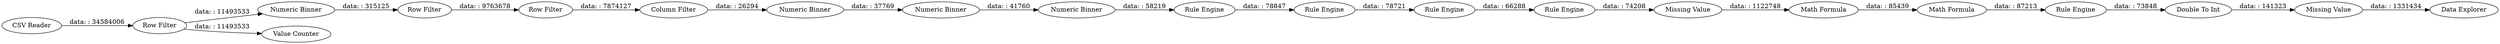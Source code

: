 digraph {
	"8085386895493118383_14" [label="Numeric Binner"]
	"8085386895493118383_22" [label="CSV Reader"]
	"8085386895493118383_26" [label="Double To Int"]
	"8085386895493118383_9" [label="Numeric Binner"]
	"8085386895493118383_16" [label="Missing Value"]
	"8085386895493118383_20" [label="Rule Engine"]
	"8085386895493118383_11" [label="Row Filter"]
	"8085386895493118383_15" [label="Rule Engine"]
	"8085386895493118383_21" [label="Math Formula"]
	"8085386895493118383_13" [label="Row Filter"]
	"8085386895493118383_17" [label="Math Formula"]
	"8085386895493118383_19" [label="Rule Engine"]
	"8085386895493118383_18" [label="Rule Engine"]
	"8085386895493118383_23" [label="Numeric Binner"]
	"8085386895493118383_24" [label="Rule Engine"]
	"8085386895493118383_25" [label="Missing Value"]
	"8085386895493118383_10" [label="Value Counter"]
	"8085386895493118383_8" [label="Row Filter"]
	"8085386895493118383_12" [label="Column Filter"]
	"8085386895493118383_27" [label="Numeric Binner"]
	"8085386895493118383_28" [label="Data Explorer"]
	"8085386895493118383_15" -> "8085386895493118383_18" [label="data: : 78847"]
	"8085386895493118383_25" -> "8085386895493118383_28" [label="data: : 1331434"]
	"8085386895493118383_19" -> "8085386895493118383_20" [label="data: : 66288"]
	"8085386895493118383_18" -> "8085386895493118383_19" [label="data: : 78721"]
	"8085386895493118383_8" -> "8085386895493118383_9" [label="data: : 11493533"]
	"8085386895493118383_9" -> "8085386895493118383_11" [label="data: : 315125"]
	"8085386895493118383_24" -> "8085386895493118383_26" [label="data: : 73848"]
	"8085386895493118383_20" -> "8085386895493118383_16" [label="data: : 74208"]
	"8085386895493118383_26" -> "8085386895493118383_25" [label="data: : 141323"]
	"8085386895493118383_13" -> "8085386895493118383_12" [label="data: : 7874127"]
	"8085386895493118383_17" -> "8085386895493118383_21" [label="data: : 85439"]
	"8085386895493118383_23" -> "8085386895493118383_27" [label="data: : 37769"]
	"8085386895493118383_22" -> "8085386895493118383_8" [label="data: : 34584006"]
	"8085386895493118383_11" -> "8085386895493118383_13" [label="data: : 9763678"]
	"8085386895493118383_21" -> "8085386895493118383_24" [label="data: : 87213"]
	"8085386895493118383_8" -> "8085386895493118383_10" [label="data: : 11493533"]
	"8085386895493118383_16" -> "8085386895493118383_17" [label="data: : 1122748"]
	"8085386895493118383_12" -> "8085386895493118383_23" [label="data: : 26294"]
	"8085386895493118383_27" -> "8085386895493118383_14" [label="data: : 41760"]
	"8085386895493118383_14" -> "8085386895493118383_15" [label="data: : 58219"]
	rankdir=LR
}
